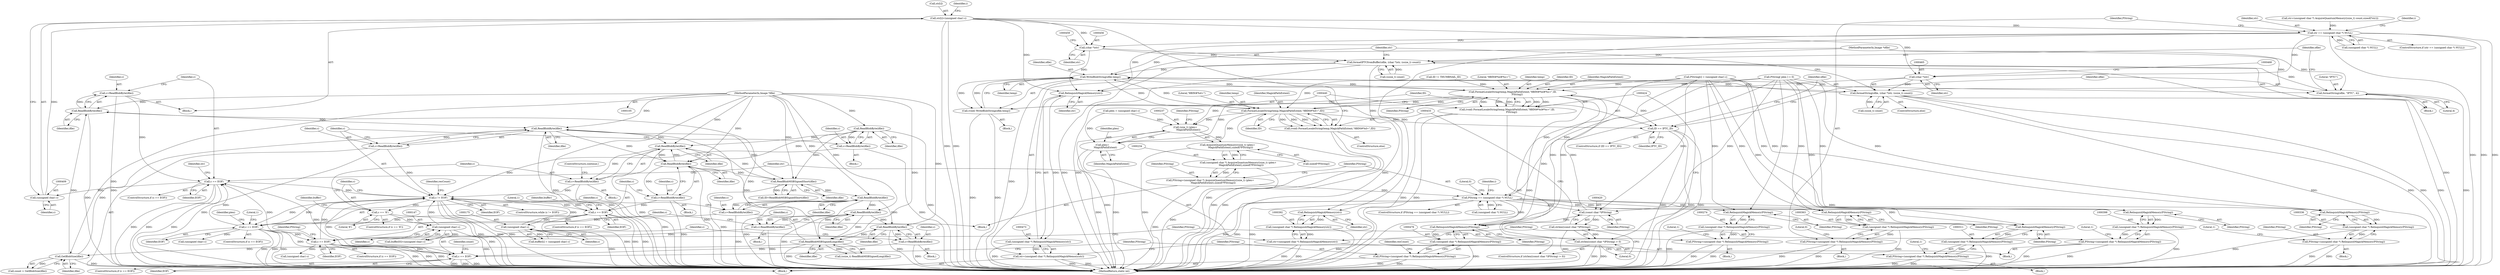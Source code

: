digraph "0_ImageMagick_cb1214c124e1bd61f7dd551b94a794864861592e@array" {
"1000404" [label="(Call,str[i]=(unsigned char) c)"];
"1000408" [label="(Call,(unsigned char) c)"];
"1000385" [label="(Call,c == EOF)"];
"1000380" [label="(Call,c=ReadBlobByte(ifile))"];
"1000382" [label="(Call,ReadBlobByte(ifile))"];
"1000330" [label="(Call,GetBlobSize(ifile))"];
"1000321" [label="(Call,ReadBlobMSBSignedLong(ifile))"];
"1000264" [label="(Call,ReadBlobByte(ifile))"];
"1000217" [label="(Call,ReadBlobByte(ifile))"];
"1000204" [label="(Call,ReadBlobMSBSignedShort(ifile))"];
"1000129" [label="(Call,ReadBlobByte(ifile))"];
"1000106" [label="(MethodParameterIn,Image *ifile)"];
"1000199" [label="(Call,ReadBlobByte(ifile))"];
"1000161" [label="(Call,ReadBlobByte(ifile))"];
"1000486" [label="(Call,ReadBlobByte(ifile))"];
"1000301" [label="(Call,ReadBlobByte(ifile))"];
"1000267" [label="(Call,c == EOF)"];
"1000262" [label="(Call,c=ReadBlobByte(ifile))"];
"1000220" [label="(Call,c == EOF)"];
"1000215" [label="(Call,c=ReadBlobByte(ifile))"];
"1000164" [label="(Call,c == EOF)"];
"1000159" [label="(Call,c=ReadBlobByte(ifile))"];
"1000132" [label="(Call,c != EOF)"];
"1000127" [label="(Call,c=ReadBlobByte(ifile))"];
"1000484" [label="(Call,c=ReadBlobByte(ifile))"];
"1000197" [label="(Call,c=ReadBlobByte(ifile))"];
"1000146" [label="(Call,(unsigned char) c)"];
"1000137" [label="(Call,c == '8')"];
"1000174" [label="(Call,(unsigned char) c)"];
"1000304" [label="(Call,c == EOF)"];
"1000299" [label="(Call,c=ReadBlobByte(ifile))"];
"1000354" [label="(Call,str == (unsigned char *) NULL)"];
"1000393" [label="(Call,RelinquishMagickMemory(str))"];
"1000391" [label="(Call,(unsigned char *) RelinquishMagickMemory(str))"];
"1000389" [label="(Call,str=(unsigned char *) RelinquishMagickMemory(str))"];
"1000455" [label="(Call,(char *)str)"];
"1000453" [label="(Call,formatIPTCfromBuffer(ofile, (char *)str, (ssize_t) count))"];
"1000441" [label="(Call,WriteBlobString(ofile,temp))"];
"1000425" [label="(Call,FormatLocaleString(temp,MagickPathExtent,\"8BIM#%d#%s=\",ID,\n            PString))"];
"1000236" [label="(Call,(size_t) (plen+\n        MagickPathExtent))"];
"1000235" [label="(Call,AcquireQuantumMemory((size_t) (plen+\n        MagickPathExtent),sizeof(*PString)))"];
"1000233" [label="(Call,(unsigned char *) AcquireQuantumMemory((size_t) (plen+\n        MagickPathExtent),sizeof(*PString)))"];
"1000231" [label="(Call,PString=(unsigned char *) AcquireQuantumMemory((size_t) (plen+\n        MagickPathExtent),sizeof(*PString)))"];
"1000245" [label="(Call,PString == (unsigned char *) NULL)"];
"1000275" [label="(Call,RelinquishMagickMemory(PString))"];
"1000273" [label="(Call,(unsigned char *) RelinquishMagickMemory(PString))"];
"1000271" [label="(Call,PString=(unsigned char *) RelinquishMagickMemory(PString))"];
"1000312" [label="(Call,RelinquishMagickMemory(PString))"];
"1000310" [label="(Call,(unsigned char *) RelinquishMagickMemory(PString))"];
"1000308" [label="(Call,PString=(unsigned char *) RelinquishMagickMemory(PString))"];
"1000337" [label="(Call,RelinquishMagickMemory(PString))"];
"1000335" [label="(Call,(unsigned char *) RelinquishMagickMemory(PString))"];
"1000333" [label="(Call,PString=(unsigned char *) RelinquishMagickMemory(PString))"];
"1000364" [label="(Call,RelinquishMagickMemory(PString))"];
"1000362" [label="(Call,(unsigned char *) RelinquishMagickMemory(PString))"];
"1000360" [label="(Call,PString=(unsigned char *) RelinquishMagickMemory(PString))"];
"1000399" [label="(Call,RelinquishMagickMemory(PString))"];
"1000397" [label="(Call,(unsigned char *) RelinquishMagickMemory(PString))"];
"1000395" [label="(Call,PString=(unsigned char *) RelinquishMagickMemory(PString))"];
"1000419" [label="(Call,(const char *)PString)"];
"1000418" [label="(Call,strlen((const char *)PString))"];
"1000417" [label="(Call,strlen((const char *)PString) > 0)"];
"1000480" [label="(Call,RelinquishMagickMemory(PString))"];
"1000478" [label="(Call,(unsigned char *) RelinquishMagickMemory(PString))"];
"1000476" [label="(Call,PString=(unsigned char *) RelinquishMagickMemory(PString))"];
"1000238" [label="(Call,plen+\n        MagickPathExtent)"];
"1000423" [label="(Call,(void) FormatLocaleString(temp,MagickPathExtent,\"8BIM#%d#%s=\",ID,\n            PString))"];
"1000434" [label="(Call,FormatLocaleString(temp,MagickPathExtent,\"8BIM#%d=\",ID))"];
"1000432" [label="(Call,(void) FormatLocaleString(temp,MagickPathExtent,\"8BIM#%d=\",ID))"];
"1000445" [label="(Call,ID == IPTC_ID)"];
"1000439" [label="(Call,(void) WriteBlobString(ofile,temp))"];
"1000449" [label="(Call,formatString(ofile, \"IPTC\", 4))"];
"1000462" [label="(Call,formatString(ofile, (char *)str, (ssize_t) count))"];
"1000474" [label="(Call,RelinquishMagickMemory(str))"];
"1000472" [label="(Call,(unsigned char *) RelinquishMagickMemory(str))"];
"1000470" [label="(Call,str=(unsigned char *) RelinquishMagickMemory(str))"];
"1000464" [label="(Call,(char *)str)"];
"1000227" [label="(Identifier,plen)"];
"1000204" [label="(Call,ReadBlobMSBSignedShort(ifile))"];
"1000133" [label="(Identifier,c)"];
"1000400" [label="(Identifier,PString)"];
"1000241" [label="(Call,sizeof(*PString))"];
"1000438" [label="(Identifier,ID)"];
"1000385" [label="(Call,c == EOF)"];
"1000388" [label="(Block,)"];
"1000226" [label="(Call,plen = (unsigned char) c)"];
"1000275" [label="(Call,RelinquishMagickMemory(PString))"];
"1000359" [label="(Block,)"];
"1000137" [label="(Call,c == '8')"];
"1000443" [label="(Identifier,temp)"];
"1000279" [label="(Literal,1)"];
"1000134" [label="(Identifier,EOF)"];
"1000463" [label="(Identifier,ofile)"];
"1000367" [label="(Literal,0)"];
"1000416" [label="(ControlStructure,if (strlen((const char *)PString) > 0))"];
"1000406" [label="(Identifier,str)"];
"1000264" [label="(Call,ReadBlobByte(ifile))"];
"1000458" [label="(Call,(ssize_t) count)"];
"1000166" [label="(Identifier,EOF)"];
"1000399" [label="(Call,RelinquishMagickMemory(PString))"];
"1000386" [label="(Identifier,c)"];
"1000484" [label="(Call,c=ReadBlobByte(ifile))"];
"1000335" [label="(Call,(unsigned char *) RelinquishMagickMemory(PString))"];
"1000417" [label="(Call,strlen((const char *)PString) > 0)"];
"1000129" [label="(Call,ReadBlobByte(ifile))"];
"1000272" [label="(Identifier,PString)"];
"1000442" [label="(Identifier,ofile)"];
"1000127" [label="(Call,c=ReadBlobByte(ifile))"];
"1000364" [label="(Call,RelinquishMagickMemory(PString))"];
"1000472" [label="(Call,(unsigned char *) RelinquishMagickMemory(str))"];
"1000201" [label="(ControlStructure,continue;)"];
"1000302" [label="(Identifier,ifile)"];
"1000428" [label="(Literal,\"8BIM#%d#%s=\")"];
"1000213" [label="(Block,)"];
"1000233" [label="(Call,(unsigned char *) AcquireQuantumMemory((size_t) (plen+\n        MagickPathExtent),sizeof(*PString)))"];
"1000301" [label="(Call,ReadBlobByte(ifile))"];
"1000405" [label="(Call,str[i])"];
"1000135" [label="(Block,)"];
"1000432" [label="(Call,(void) FormatLocaleString(temp,MagickPathExtent,\"8BIM#%d=\",ID))"];
"1000332" [label="(Block,)"];
"1000139" [label="(Literal,'8')"];
"1000298" [label="(Block,)"];
"1000362" [label="(Call,(unsigned char *) RelinquishMagickMemory(PString))"];
"1000312" [label="(Call,RelinquishMagickMemory(PString))"];
"1000450" [label="(Identifier,ofile)"];
"1000132" [label="(Call,c != EOF)"];
"1000268" [label="(Identifier,c)"];
"1000434" [label="(Call,FormatLocaleString(temp,MagickPathExtent,\"8BIM#%d=\",ID))"];
"1000225" [label="(Literal,1)"];
"1000308" [label="(Call,PString=(unsigned char *) RelinquishMagickMemory(PString))"];
"1000355" [label="(Identifier,str)"];
"1000172" [label="(Identifier,buffer)"];
"1000426" [label="(Identifier,temp)"];
"1000246" [label="(Identifier,PString)"];
"1000404" [label="(Call,str[i]=(unsigned char) c)"];
"1000486" [label="(Call,ReadBlobByte(ifile))"];
"1000322" [label="(Identifier,ifile)"];
"1000222" [label="(Identifier,EOF)"];
"1000131" [label="(ControlStructure,while (c != EOF))"];
"1000270" [label="(Block,)"];
"1000316" [label="(Literal,1)"];
"1000199" [label="(Call,ReadBlobByte(ifile))"];
"1000423" [label="(Call,(void) FormatLocaleString(temp,MagickPathExtent,\"8BIM#%d#%s=\",ID,\n            PString))"];
"1000165" [label="(Identifier,c)"];
"1000361" [label="(Identifier,PString)"];
"1000330" [label="(Call,GetBlobSize(ifile))"];
"1000299" [label="(Call,c=ReadBlobByte(ifile))"];
"1000265" [label="(Identifier,ifile)"];
"1000480" [label="(Call,RelinquishMagickMemory(PString))"];
"1000470" [label="(Call,str=(unsigned char *) RelinquishMagickMemory(str))"];
"1000381" [label="(Identifier,c)"];
"1000333" [label="(Call,PString=(unsigned char *) RelinquishMagickMemory(PString))"];
"1000429" [label="(Identifier,ID)"];
"1000159" [label="(Call,c=ReadBlobByte(ifile))"];
"1000198" [label="(Identifier,c)"];
"1000261" [label="(Block,)"];
"1000439" [label="(Call,(void) WriteBlobString(ofile,temp))"];
"1000162" [label="(Identifier,ifile)"];
"1000217" [label="(Call,ReadBlobByte(ifile))"];
"1000485" [label="(Identifier,c)"];
"1000138" [label="(Identifier,c)"];
"1000418" [label="(Call,strlen((const char *)PString))"];
"1000419" [label="(Call,(const char *)PString)"];
"1000341" [label="(Literal,1)"];
"1000410" [label="(Identifier,c)"];
"1000144" [label="(Identifier,buffer)"];
"1000415" [label="(Block,)"];
"1000107" [label="(MethodParameterIn,Image *ofile)"];
"1000382" [label="(Call,ReadBlobByte(ifile))"];
"1000384" [label="(ControlStructure,if (c == EOF))"];
"1000387" [label="(Identifier,EOF)"];
"1000235" [label="(Call,AcquireQuantumMemory((size_t) (plen+\n        MagickPathExtent),sizeof(*PString)))"];
"1000306" [label="(Identifier,EOF)"];
"1000284" [label="(Call,(unsigned char) c)"];
"1000245" [label="(Call,PString == (unsigned char *) NULL)"];
"1000446" [label="(Identifier,ID)"];
"1000282" [label="(Identifier,PString)"];
"1000437" [label="(Literal,\"8BIM#%d=\")"];
"1000148" [label="(Identifier,c)"];
"1000228" [label="(Call,(unsigned char) c)"];
"1000300" [label="(Identifier,c)"];
"1000303" [label="(ControlStructure,if (c == EOF))"];
"1000287" [label="(Call,PString[ plen ] = 0)"];
"1000412" [label="(Call,ID != THUMBNAIL_ID)"];
"1000232" [label="(Identifier,PString)"];
"1000396" [label="(Identifier,PString)"];
"1000448" [label="(Block,)"];
"1000305" [label="(Identifier,c)"];
"1000216" [label="(Identifier,c)"];
"1000427" [label="(Identifier,MagickPathExtent)"];
"1000393" [label="(Call,RelinquishMagickMemory(str))"];
"1000474" [label="(Call,RelinquishMagickMemory(str))"];
"1000334" [label="(Identifier,PString)"];
"1000444" [label="(ControlStructure,if (ID == IPTC_ID))"];
"1000451" [label="(Literal,\"IPTC\")"];
"1000169" [label="(Literal,1)"];
"1000379" [label="(Block,)"];
"1000263" [label="(Identifier,c)"];
"1000161" [label="(Call,ReadBlobByte(ifile))"];
"1000267" [label="(Call,c == EOF)"];
"1000452" [label="(Literal,4)"];
"1000455" [label="(Call,(char *)str)"];
"1000254" [label="(Identifier,i)"];
"1000461" [label="(ControlStructure,else)"];
"1000476" [label="(Call,PString=(unsigned char *) RelinquishMagickMemory(PString))"];
"1000200" [label="(Identifier,ifile)"];
"1000309" [label="(Identifier,PString)"];
"1000435" [label="(Identifier,temp)"];
"1000383" [label="(Identifier,ifile)"];
"1000342" [label="(Call,str=(unsigned char *) AcquireQuantumMemory((size_t) count,sizeof(*str)))"];
"1000380" [label="(Call,c=ReadBlobByte(ifile))"];
"1000337" [label="(Call,RelinquishMagickMemory(PString))"];
"1000447" [label="(Identifier,IPTC_ID)"];
"1000142" [label="(Call,buffer[0]=(unsigned char) c)"];
"1000269" [label="(Identifier,EOF)"];
"1000266" [label="(ControlStructure,if (c == EOF))"];
"1000489" [label="(Identifier,resCount)"];
"1000441" [label="(Call,WriteBlobString(ofile,temp))"];
"1000240" [label="(Identifier,MagickPathExtent)"];
"1000108" [label="(Block,)"];
"1000197" [label="(Call,c=ReadBlobByte(ifile))"];
"1000475" [label="(Identifier,str)"];
"1000318" [label="(Identifier,count)"];
"1000244" [label="(ControlStructure,if (PString == (unsigned char *) NULL))"];
"1000176" [label="(Identifier,c)"];
"1000478" [label="(Call,(unsigned char *) RelinquishMagickMemory(PString))"];
"1000431" [label="(ControlStructure,else)"];
"1000170" [label="(Call,buffer[i] = (unsigned char) c)"];
"1000146" [label="(Call,(unsigned char) c)"];
"1000490" [label="(MethodReturn,static int)"];
"1000483" [label="(Identifier,resCount)"];
"1000158" [label="(Block,)"];
"1000196" [label="(Block,)"];
"1000271" [label="(Call,PString=(unsigned char *) RelinquishMagickMemory(PString))"];
"1000163" [label="(ControlStructure,if (c == EOF))"];
"1000238" [label="(Call,plen+\n        MagickPathExtent)"];
"1000445" [label="(Call,ID == IPTC_ID)"];
"1000304" [label="(Call,c == EOF)"];
"1000365" [label="(Identifier,PString)"];
"1000467" [label="(Call,(ssize_t) count)"];
"1000394" [label="(Identifier,str)"];
"1000471" [label="(Identifier,str)"];
"1000449" [label="(Call,formatString(ofile, \"IPTC\", 4))"];
"1000276" [label="(Identifier,PString)"];
"1000391" [label="(Call,(unsigned char *) RelinquishMagickMemory(str))"];
"1000262" [label="(Call,c=ReadBlobByte(ifile))"];
"1000338" [label="(Identifier,PString)"];
"1000464" [label="(Call,(char *)str)"];
"1000378" [label="(Identifier,i)"];
"1000239" [label="(Identifier,plen)"];
"1000477" [label="(Identifier,PString)"];
"1000280" [label="(Call,PString[i] = (unsigned char) c)"];
"1000128" [label="(Identifier,c)"];
"1000321" [label="(Call,ReadBlobMSBSignedLong(ifile))"];
"1000220" [label="(Call,c == EOF)"];
"1000454" [label="(Identifier,ofile)"];
"1000218" [label="(Identifier,ifile)"];
"1000313" [label="(Identifier,PString)"];
"1000389" [label="(Call,str=(unsigned char *) RelinquishMagickMemory(str))"];
"1000436" [label="(Identifier,MagickPathExtent)"];
"1000390" [label="(Identifier,str)"];
"1000247" [label="(Call,(unsigned char *) NULL)"];
"1000354" [label="(Call,str == (unsigned char *) NULL)"];
"1000164" [label="(Call,c == EOF)"];
"1000174" [label="(Call,(unsigned char) c)"];
"1000251" [label="(Literal,0)"];
"1000453" [label="(Call,formatIPTCfromBuffer(ofile, (char *)str, (ssize_t) count))"];
"1000219" [label="(ControlStructure,if (c == EOF))"];
"1000408" [label="(Call,(unsigned char) c)"];
"1000395" [label="(Call,PString=(unsigned char *) RelinquishMagickMemory(PString))"];
"1000457" [label="(Identifier,str)"];
"1000130" [label="(Identifier,ifile)"];
"1000397" [label="(Call,(unsigned char *) RelinquishMagickMemory(PString))"];
"1000205" [label="(Identifier,ifile)"];
"1000236" [label="(Call,(size_t) (plen+\n        MagickPathExtent))"];
"1000328" [label="(Call,count > GetBlobSize(ifile))"];
"1000487" [label="(Identifier,ifile)"];
"1000466" [label="(Identifier,str)"];
"1000370" [label="(Identifier,i)"];
"1000106" [label="(MethodParameterIn,Image *ifile)"];
"1000356" [label="(Call,(unsigned char *) NULL)"];
"1000273" [label="(Call,(unsigned char *) RelinquishMagickMemory(PString))"];
"1000221" [label="(Identifier,c)"];
"1000425" [label="(Call,FormatLocaleString(temp,MagickPathExtent,\"8BIM#%d#%s=\",ID,\n            PString))"];
"1000231" [label="(Call,PString=(unsigned char *) AcquireQuantumMemory((size_t) (plen+\n        MagickPathExtent),sizeof(*PString)))"];
"1000215" [label="(Call,c=ReadBlobByte(ifile))"];
"1000331" [label="(Identifier,ifile)"];
"1000319" [label="(Call,(ssize_t) ReadBlobMSBSignedLong(ifile))"];
"1000243" [label="(Identifier,PString)"];
"1000430" [label="(Identifier,PString)"];
"1000421" [label="(Identifier,PString)"];
"1000360" [label="(Call,PString=(unsigned char *) RelinquishMagickMemory(PString))"];
"1000422" [label="(Literal,0)"];
"1000160" [label="(Identifier,c)"];
"1000353" [label="(ControlStructure,if (str == (unsigned char *) NULL))"];
"1000462" [label="(Call,formatString(ofile, (char *)str, (ssize_t) count))"];
"1000202" [label="(Call,ID=ReadBlobMSBSignedShort(ifile))"];
"1000307" [label="(Block,)"];
"1000481" [label="(Identifier,PString)"];
"1000403" [label="(Literal,1)"];
"1000310" [label="(Call,(unsigned char *) RelinquishMagickMemory(PString))"];
"1000136" [label="(ControlStructure,if (c == '8'))"];
"1000404" -> "1000379"  [label="AST: "];
"1000404" -> "1000408"  [label="CFG: "];
"1000405" -> "1000404"  [label="AST: "];
"1000408" -> "1000404"  [label="AST: "];
"1000378" -> "1000404"  [label="CFG: "];
"1000404" -> "1000490"  [label="DDG: "];
"1000404" -> "1000490"  [label="DDG: "];
"1000404" -> "1000354"  [label="DDG: "];
"1000404" -> "1000393"  [label="DDG: "];
"1000408" -> "1000404"  [label="DDG: "];
"1000404" -> "1000455"  [label="DDG: "];
"1000404" -> "1000464"  [label="DDG: "];
"1000404" -> "1000474"  [label="DDG: "];
"1000408" -> "1000410"  [label="CFG: "];
"1000409" -> "1000408"  [label="AST: "];
"1000410" -> "1000408"  [label="AST: "];
"1000385" -> "1000408"  [label="DDG: "];
"1000385" -> "1000384"  [label="AST: "];
"1000385" -> "1000387"  [label="CFG: "];
"1000386" -> "1000385"  [label="AST: "];
"1000387" -> "1000385"  [label="AST: "];
"1000390" -> "1000385"  [label="CFG: "];
"1000406" -> "1000385"  [label="CFG: "];
"1000385" -> "1000490"  [label="DDG: "];
"1000385" -> "1000490"  [label="DDG: "];
"1000385" -> "1000490"  [label="DDG: "];
"1000385" -> "1000132"  [label="DDG: "];
"1000380" -> "1000385"  [label="DDG: "];
"1000267" -> "1000385"  [label="DDG: "];
"1000220" -> "1000385"  [label="DDG: "];
"1000304" -> "1000385"  [label="DDG: "];
"1000380" -> "1000379"  [label="AST: "];
"1000380" -> "1000382"  [label="CFG: "];
"1000381" -> "1000380"  [label="AST: "];
"1000382" -> "1000380"  [label="AST: "];
"1000386" -> "1000380"  [label="CFG: "];
"1000380" -> "1000490"  [label="DDG: "];
"1000382" -> "1000380"  [label="DDG: "];
"1000382" -> "1000383"  [label="CFG: "];
"1000383" -> "1000382"  [label="AST: "];
"1000382" -> "1000490"  [label="DDG: "];
"1000330" -> "1000382"  [label="DDG: "];
"1000321" -> "1000382"  [label="DDG: "];
"1000106" -> "1000382"  [label="DDG: "];
"1000382" -> "1000486"  [label="DDG: "];
"1000330" -> "1000328"  [label="AST: "];
"1000330" -> "1000331"  [label="CFG: "];
"1000331" -> "1000330"  [label="AST: "];
"1000328" -> "1000330"  [label="CFG: "];
"1000330" -> "1000490"  [label="DDG: "];
"1000330" -> "1000328"  [label="DDG: "];
"1000321" -> "1000330"  [label="DDG: "];
"1000106" -> "1000330"  [label="DDG: "];
"1000330" -> "1000486"  [label="DDG: "];
"1000321" -> "1000319"  [label="AST: "];
"1000321" -> "1000322"  [label="CFG: "];
"1000322" -> "1000321"  [label="AST: "];
"1000319" -> "1000321"  [label="CFG: "];
"1000321" -> "1000490"  [label="DDG: "];
"1000321" -> "1000319"  [label="DDG: "];
"1000264" -> "1000321"  [label="DDG: "];
"1000217" -> "1000321"  [label="DDG: "];
"1000301" -> "1000321"  [label="DDG: "];
"1000106" -> "1000321"  [label="DDG: "];
"1000321" -> "1000486"  [label="DDG: "];
"1000264" -> "1000262"  [label="AST: "];
"1000264" -> "1000265"  [label="CFG: "];
"1000265" -> "1000264"  [label="AST: "];
"1000262" -> "1000264"  [label="CFG: "];
"1000264" -> "1000490"  [label="DDG: "];
"1000264" -> "1000262"  [label="DDG: "];
"1000217" -> "1000264"  [label="DDG: "];
"1000106" -> "1000264"  [label="DDG: "];
"1000264" -> "1000301"  [label="DDG: "];
"1000217" -> "1000215"  [label="AST: "];
"1000217" -> "1000218"  [label="CFG: "];
"1000218" -> "1000217"  [label="AST: "];
"1000215" -> "1000217"  [label="CFG: "];
"1000217" -> "1000490"  [label="DDG: "];
"1000217" -> "1000215"  [label="DDG: "];
"1000204" -> "1000217"  [label="DDG: "];
"1000106" -> "1000217"  [label="DDG: "];
"1000217" -> "1000301"  [label="DDG: "];
"1000204" -> "1000202"  [label="AST: "];
"1000204" -> "1000205"  [label="CFG: "];
"1000205" -> "1000204"  [label="AST: "];
"1000202" -> "1000204"  [label="CFG: "];
"1000204" -> "1000490"  [label="DDG: "];
"1000204" -> "1000202"  [label="DDG: "];
"1000129" -> "1000204"  [label="DDG: "];
"1000199" -> "1000204"  [label="DDG: "];
"1000161" -> "1000204"  [label="DDG: "];
"1000486" -> "1000204"  [label="DDG: "];
"1000106" -> "1000204"  [label="DDG: "];
"1000129" -> "1000127"  [label="AST: "];
"1000129" -> "1000130"  [label="CFG: "];
"1000130" -> "1000129"  [label="AST: "];
"1000127" -> "1000129"  [label="CFG: "];
"1000129" -> "1000490"  [label="DDG: "];
"1000129" -> "1000127"  [label="DDG: "];
"1000106" -> "1000129"  [label="DDG: "];
"1000129" -> "1000161"  [label="DDG: "];
"1000129" -> "1000199"  [label="DDG: "];
"1000106" -> "1000105"  [label="AST: "];
"1000106" -> "1000490"  [label="DDG: "];
"1000106" -> "1000161"  [label="DDG: "];
"1000106" -> "1000199"  [label="DDG: "];
"1000106" -> "1000301"  [label="DDG: "];
"1000106" -> "1000486"  [label="DDG: "];
"1000199" -> "1000197"  [label="AST: "];
"1000199" -> "1000200"  [label="CFG: "];
"1000200" -> "1000199"  [label="AST: "];
"1000197" -> "1000199"  [label="CFG: "];
"1000199" -> "1000490"  [label="DDG: "];
"1000199" -> "1000161"  [label="DDG: "];
"1000199" -> "1000197"  [label="DDG: "];
"1000161" -> "1000199"  [label="DDG: "];
"1000486" -> "1000199"  [label="DDG: "];
"1000161" -> "1000159"  [label="AST: "];
"1000161" -> "1000162"  [label="CFG: "];
"1000162" -> "1000161"  [label="AST: "];
"1000159" -> "1000161"  [label="CFG: "];
"1000161" -> "1000490"  [label="DDG: "];
"1000161" -> "1000159"  [label="DDG: "];
"1000486" -> "1000161"  [label="DDG: "];
"1000486" -> "1000484"  [label="AST: "];
"1000486" -> "1000487"  [label="CFG: "];
"1000487" -> "1000486"  [label="AST: "];
"1000484" -> "1000486"  [label="CFG: "];
"1000486" -> "1000490"  [label="DDG: "];
"1000486" -> "1000484"  [label="DDG: "];
"1000301" -> "1000299"  [label="AST: "];
"1000301" -> "1000302"  [label="CFG: "];
"1000302" -> "1000301"  [label="AST: "];
"1000299" -> "1000301"  [label="CFG: "];
"1000301" -> "1000490"  [label="DDG: "];
"1000301" -> "1000299"  [label="DDG: "];
"1000267" -> "1000266"  [label="AST: "];
"1000267" -> "1000269"  [label="CFG: "];
"1000268" -> "1000267"  [label="AST: "];
"1000269" -> "1000267"  [label="AST: "];
"1000272" -> "1000267"  [label="CFG: "];
"1000282" -> "1000267"  [label="CFG: "];
"1000267" -> "1000490"  [label="DDG: "];
"1000267" -> "1000490"  [label="DDG: "];
"1000267" -> "1000490"  [label="DDG: "];
"1000267" -> "1000132"  [label="DDG: "];
"1000262" -> "1000267"  [label="DDG: "];
"1000220" -> "1000267"  [label="DDG: "];
"1000267" -> "1000284"  [label="DDG: "];
"1000267" -> "1000304"  [label="DDG: "];
"1000262" -> "1000261"  [label="AST: "];
"1000263" -> "1000262"  [label="AST: "];
"1000268" -> "1000262"  [label="CFG: "];
"1000262" -> "1000490"  [label="DDG: "];
"1000220" -> "1000219"  [label="AST: "];
"1000220" -> "1000222"  [label="CFG: "];
"1000221" -> "1000220"  [label="AST: "];
"1000222" -> "1000220"  [label="AST: "];
"1000225" -> "1000220"  [label="CFG: "];
"1000227" -> "1000220"  [label="CFG: "];
"1000220" -> "1000490"  [label="DDG: "];
"1000220" -> "1000490"  [label="DDG: "];
"1000220" -> "1000490"  [label="DDG: "];
"1000220" -> "1000132"  [label="DDG: "];
"1000215" -> "1000220"  [label="DDG: "];
"1000164" -> "1000220"  [label="DDG: "];
"1000132" -> "1000220"  [label="DDG: "];
"1000220" -> "1000228"  [label="DDG: "];
"1000220" -> "1000304"  [label="DDG: "];
"1000215" -> "1000213"  [label="AST: "];
"1000216" -> "1000215"  [label="AST: "];
"1000221" -> "1000215"  [label="CFG: "];
"1000215" -> "1000490"  [label="DDG: "];
"1000164" -> "1000163"  [label="AST: "];
"1000164" -> "1000166"  [label="CFG: "];
"1000165" -> "1000164"  [label="AST: "];
"1000166" -> "1000164"  [label="AST: "];
"1000169" -> "1000164"  [label="CFG: "];
"1000172" -> "1000164"  [label="CFG: "];
"1000164" -> "1000490"  [label="DDG: "];
"1000164" -> "1000490"  [label="DDG: "];
"1000164" -> "1000490"  [label="DDG: "];
"1000164" -> "1000132"  [label="DDG: "];
"1000159" -> "1000164"  [label="DDG: "];
"1000132" -> "1000164"  [label="DDG: "];
"1000164" -> "1000174"  [label="DDG: "];
"1000159" -> "1000158"  [label="AST: "];
"1000160" -> "1000159"  [label="AST: "];
"1000165" -> "1000159"  [label="CFG: "];
"1000159" -> "1000490"  [label="DDG: "];
"1000132" -> "1000131"  [label="AST: "];
"1000132" -> "1000134"  [label="CFG: "];
"1000133" -> "1000132"  [label="AST: "];
"1000134" -> "1000132"  [label="AST: "];
"1000138" -> "1000132"  [label="CFG: "];
"1000489" -> "1000132"  [label="CFG: "];
"1000132" -> "1000490"  [label="DDG: "];
"1000132" -> "1000490"  [label="DDG: "];
"1000132" -> "1000490"  [label="DDG: "];
"1000127" -> "1000132"  [label="DDG: "];
"1000484" -> "1000132"  [label="DDG: "];
"1000197" -> "1000132"  [label="DDG: "];
"1000146" -> "1000132"  [label="DDG: "];
"1000174" -> "1000132"  [label="DDG: "];
"1000304" -> "1000132"  [label="DDG: "];
"1000132" -> "1000137"  [label="DDG: "];
"1000127" -> "1000108"  [label="AST: "];
"1000128" -> "1000127"  [label="AST: "];
"1000133" -> "1000127"  [label="CFG: "];
"1000127" -> "1000490"  [label="DDG: "];
"1000484" -> "1000135"  [label="AST: "];
"1000485" -> "1000484"  [label="AST: "];
"1000133" -> "1000484"  [label="CFG: "];
"1000484" -> "1000490"  [label="DDG: "];
"1000197" -> "1000196"  [label="AST: "];
"1000198" -> "1000197"  [label="AST: "];
"1000201" -> "1000197"  [label="CFG: "];
"1000197" -> "1000490"  [label="DDG: "];
"1000146" -> "1000142"  [label="AST: "];
"1000146" -> "1000148"  [label="CFG: "];
"1000147" -> "1000146"  [label="AST: "];
"1000148" -> "1000146"  [label="AST: "];
"1000142" -> "1000146"  [label="CFG: "];
"1000146" -> "1000490"  [label="DDG: "];
"1000146" -> "1000142"  [label="DDG: "];
"1000137" -> "1000146"  [label="DDG: "];
"1000137" -> "1000136"  [label="AST: "];
"1000137" -> "1000139"  [label="CFG: "];
"1000138" -> "1000137"  [label="AST: "];
"1000139" -> "1000137"  [label="AST: "];
"1000144" -> "1000137"  [label="CFG: "];
"1000198" -> "1000137"  [label="CFG: "];
"1000137" -> "1000490"  [label="DDG: "];
"1000174" -> "1000170"  [label="AST: "];
"1000174" -> "1000176"  [label="CFG: "];
"1000175" -> "1000174"  [label="AST: "];
"1000176" -> "1000174"  [label="AST: "];
"1000170" -> "1000174"  [label="CFG: "];
"1000174" -> "1000490"  [label="DDG: "];
"1000174" -> "1000170"  [label="DDG: "];
"1000304" -> "1000303"  [label="AST: "];
"1000304" -> "1000306"  [label="CFG: "];
"1000305" -> "1000304"  [label="AST: "];
"1000306" -> "1000304"  [label="AST: "];
"1000309" -> "1000304"  [label="CFG: "];
"1000318" -> "1000304"  [label="CFG: "];
"1000304" -> "1000490"  [label="DDG: "];
"1000304" -> "1000490"  [label="DDG: "];
"1000304" -> "1000490"  [label="DDG: "];
"1000299" -> "1000304"  [label="DDG: "];
"1000299" -> "1000298"  [label="AST: "];
"1000300" -> "1000299"  [label="AST: "];
"1000305" -> "1000299"  [label="CFG: "];
"1000299" -> "1000490"  [label="DDG: "];
"1000354" -> "1000353"  [label="AST: "];
"1000354" -> "1000356"  [label="CFG: "];
"1000355" -> "1000354"  [label="AST: "];
"1000356" -> "1000354"  [label="AST: "];
"1000361" -> "1000354"  [label="CFG: "];
"1000370" -> "1000354"  [label="CFG: "];
"1000354" -> "1000490"  [label="DDG: "];
"1000354" -> "1000490"  [label="DDG: "];
"1000354" -> "1000490"  [label="DDG: "];
"1000342" -> "1000354"  [label="DDG: "];
"1000356" -> "1000354"  [label="DDG: "];
"1000354" -> "1000393"  [label="DDG: "];
"1000354" -> "1000455"  [label="DDG: "];
"1000354" -> "1000464"  [label="DDG: "];
"1000354" -> "1000474"  [label="DDG: "];
"1000393" -> "1000391"  [label="AST: "];
"1000393" -> "1000394"  [label="CFG: "];
"1000394" -> "1000393"  [label="AST: "];
"1000391" -> "1000393"  [label="CFG: "];
"1000393" -> "1000391"  [label="DDG: "];
"1000391" -> "1000389"  [label="AST: "];
"1000392" -> "1000391"  [label="AST: "];
"1000389" -> "1000391"  [label="CFG: "];
"1000391" -> "1000490"  [label="DDG: "];
"1000391" -> "1000389"  [label="DDG: "];
"1000389" -> "1000388"  [label="AST: "];
"1000390" -> "1000389"  [label="AST: "];
"1000396" -> "1000389"  [label="CFG: "];
"1000389" -> "1000490"  [label="DDG: "];
"1000389" -> "1000490"  [label="DDG: "];
"1000455" -> "1000453"  [label="AST: "];
"1000455" -> "1000457"  [label="CFG: "];
"1000456" -> "1000455"  [label="AST: "];
"1000457" -> "1000455"  [label="AST: "];
"1000459" -> "1000455"  [label="CFG: "];
"1000455" -> "1000453"  [label="DDG: "];
"1000455" -> "1000474"  [label="DDG: "];
"1000453" -> "1000448"  [label="AST: "];
"1000453" -> "1000458"  [label="CFG: "];
"1000454" -> "1000453"  [label="AST: "];
"1000458" -> "1000453"  [label="AST: "];
"1000471" -> "1000453"  [label="CFG: "];
"1000453" -> "1000490"  [label="DDG: "];
"1000453" -> "1000490"  [label="DDG: "];
"1000453" -> "1000490"  [label="DDG: "];
"1000453" -> "1000490"  [label="DDG: "];
"1000453" -> "1000441"  [label="DDG: "];
"1000449" -> "1000453"  [label="DDG: "];
"1000107" -> "1000453"  [label="DDG: "];
"1000458" -> "1000453"  [label="DDG: "];
"1000441" -> "1000439"  [label="AST: "];
"1000441" -> "1000443"  [label="CFG: "];
"1000442" -> "1000441"  [label="AST: "];
"1000443" -> "1000441"  [label="AST: "];
"1000439" -> "1000441"  [label="CFG: "];
"1000441" -> "1000490"  [label="DDG: "];
"1000441" -> "1000425"  [label="DDG: "];
"1000441" -> "1000434"  [label="DDG: "];
"1000441" -> "1000439"  [label="DDG: "];
"1000441" -> "1000439"  [label="DDG: "];
"1000462" -> "1000441"  [label="DDG: "];
"1000107" -> "1000441"  [label="DDG: "];
"1000425" -> "1000441"  [label="DDG: "];
"1000434" -> "1000441"  [label="DDG: "];
"1000441" -> "1000449"  [label="DDG: "];
"1000441" -> "1000462"  [label="DDG: "];
"1000425" -> "1000423"  [label="AST: "];
"1000425" -> "1000430"  [label="CFG: "];
"1000426" -> "1000425"  [label="AST: "];
"1000427" -> "1000425"  [label="AST: "];
"1000428" -> "1000425"  [label="AST: "];
"1000429" -> "1000425"  [label="AST: "];
"1000430" -> "1000425"  [label="AST: "];
"1000423" -> "1000425"  [label="CFG: "];
"1000425" -> "1000490"  [label="DDG: "];
"1000425" -> "1000236"  [label="DDG: "];
"1000425" -> "1000238"  [label="DDG: "];
"1000425" -> "1000423"  [label="DDG: "];
"1000425" -> "1000423"  [label="DDG: "];
"1000425" -> "1000423"  [label="DDG: "];
"1000425" -> "1000423"  [label="DDG: "];
"1000425" -> "1000423"  [label="DDG: "];
"1000434" -> "1000425"  [label="DDG: "];
"1000412" -> "1000425"  [label="DDG: "];
"1000280" -> "1000425"  [label="DDG: "];
"1000419" -> "1000425"  [label="DDG: "];
"1000287" -> "1000425"  [label="DDG: "];
"1000425" -> "1000434"  [label="DDG: "];
"1000425" -> "1000445"  [label="DDG: "];
"1000425" -> "1000480"  [label="DDG: "];
"1000236" -> "1000235"  [label="AST: "];
"1000236" -> "1000238"  [label="CFG: "];
"1000237" -> "1000236"  [label="AST: "];
"1000238" -> "1000236"  [label="AST: "];
"1000243" -> "1000236"  [label="CFG: "];
"1000236" -> "1000490"  [label="DDG: "];
"1000236" -> "1000235"  [label="DDG: "];
"1000226" -> "1000236"  [label="DDG: "];
"1000434" -> "1000236"  [label="DDG: "];
"1000235" -> "1000233"  [label="AST: "];
"1000235" -> "1000241"  [label="CFG: "];
"1000241" -> "1000235"  [label="AST: "];
"1000233" -> "1000235"  [label="CFG: "];
"1000235" -> "1000490"  [label="DDG: "];
"1000235" -> "1000233"  [label="DDG: "];
"1000233" -> "1000231"  [label="AST: "];
"1000234" -> "1000233"  [label="AST: "];
"1000231" -> "1000233"  [label="CFG: "];
"1000233" -> "1000490"  [label="DDG: "];
"1000233" -> "1000231"  [label="DDG: "];
"1000231" -> "1000213"  [label="AST: "];
"1000232" -> "1000231"  [label="AST: "];
"1000246" -> "1000231"  [label="CFG: "];
"1000231" -> "1000490"  [label="DDG: "];
"1000231" -> "1000245"  [label="DDG: "];
"1000245" -> "1000244"  [label="AST: "];
"1000245" -> "1000247"  [label="CFG: "];
"1000246" -> "1000245"  [label="AST: "];
"1000247" -> "1000245"  [label="AST: "];
"1000251" -> "1000245"  [label="CFG: "];
"1000254" -> "1000245"  [label="CFG: "];
"1000245" -> "1000490"  [label="DDG: "];
"1000245" -> "1000490"  [label="DDG: "];
"1000245" -> "1000490"  [label="DDG: "];
"1000280" -> "1000245"  [label="DDG: "];
"1000287" -> "1000245"  [label="DDG: "];
"1000247" -> "1000245"  [label="DDG: "];
"1000245" -> "1000275"  [label="DDG: "];
"1000245" -> "1000312"  [label="DDG: "];
"1000245" -> "1000337"  [label="DDG: "];
"1000245" -> "1000364"  [label="DDG: "];
"1000245" -> "1000399"  [label="DDG: "];
"1000245" -> "1000419"  [label="DDG: "];
"1000245" -> "1000480"  [label="DDG: "];
"1000275" -> "1000273"  [label="AST: "];
"1000275" -> "1000276"  [label="CFG: "];
"1000276" -> "1000275"  [label="AST: "];
"1000273" -> "1000275"  [label="CFG: "];
"1000275" -> "1000273"  [label="DDG: "];
"1000280" -> "1000275"  [label="DDG: "];
"1000287" -> "1000275"  [label="DDG: "];
"1000273" -> "1000271"  [label="AST: "];
"1000274" -> "1000273"  [label="AST: "];
"1000271" -> "1000273"  [label="CFG: "];
"1000273" -> "1000490"  [label="DDG: "];
"1000273" -> "1000271"  [label="DDG: "];
"1000271" -> "1000270"  [label="AST: "];
"1000272" -> "1000271"  [label="AST: "];
"1000279" -> "1000271"  [label="CFG: "];
"1000271" -> "1000490"  [label="DDG: "];
"1000271" -> "1000490"  [label="DDG: "];
"1000312" -> "1000310"  [label="AST: "];
"1000312" -> "1000313"  [label="CFG: "];
"1000313" -> "1000312"  [label="AST: "];
"1000310" -> "1000312"  [label="CFG: "];
"1000312" -> "1000310"  [label="DDG: "];
"1000280" -> "1000312"  [label="DDG: "];
"1000287" -> "1000312"  [label="DDG: "];
"1000310" -> "1000308"  [label="AST: "];
"1000311" -> "1000310"  [label="AST: "];
"1000308" -> "1000310"  [label="CFG: "];
"1000310" -> "1000490"  [label="DDG: "];
"1000310" -> "1000308"  [label="DDG: "];
"1000308" -> "1000307"  [label="AST: "];
"1000309" -> "1000308"  [label="AST: "];
"1000316" -> "1000308"  [label="CFG: "];
"1000308" -> "1000490"  [label="DDG: "];
"1000308" -> "1000490"  [label="DDG: "];
"1000337" -> "1000335"  [label="AST: "];
"1000337" -> "1000338"  [label="CFG: "];
"1000338" -> "1000337"  [label="AST: "];
"1000335" -> "1000337"  [label="CFG: "];
"1000337" -> "1000335"  [label="DDG: "];
"1000280" -> "1000337"  [label="DDG: "];
"1000287" -> "1000337"  [label="DDG: "];
"1000335" -> "1000333"  [label="AST: "];
"1000336" -> "1000335"  [label="AST: "];
"1000333" -> "1000335"  [label="CFG: "];
"1000335" -> "1000490"  [label="DDG: "];
"1000335" -> "1000333"  [label="DDG: "];
"1000333" -> "1000332"  [label="AST: "];
"1000334" -> "1000333"  [label="AST: "];
"1000341" -> "1000333"  [label="CFG: "];
"1000333" -> "1000490"  [label="DDG: "];
"1000333" -> "1000490"  [label="DDG: "];
"1000364" -> "1000362"  [label="AST: "];
"1000364" -> "1000365"  [label="CFG: "];
"1000365" -> "1000364"  [label="AST: "];
"1000362" -> "1000364"  [label="CFG: "];
"1000364" -> "1000362"  [label="DDG: "];
"1000280" -> "1000364"  [label="DDG: "];
"1000287" -> "1000364"  [label="DDG: "];
"1000362" -> "1000360"  [label="AST: "];
"1000363" -> "1000362"  [label="AST: "];
"1000360" -> "1000362"  [label="CFG: "];
"1000362" -> "1000490"  [label="DDG: "];
"1000362" -> "1000360"  [label="DDG: "];
"1000360" -> "1000359"  [label="AST: "];
"1000361" -> "1000360"  [label="AST: "];
"1000367" -> "1000360"  [label="CFG: "];
"1000360" -> "1000490"  [label="DDG: "];
"1000360" -> "1000490"  [label="DDG: "];
"1000399" -> "1000397"  [label="AST: "];
"1000399" -> "1000400"  [label="CFG: "];
"1000400" -> "1000399"  [label="AST: "];
"1000397" -> "1000399"  [label="CFG: "];
"1000399" -> "1000397"  [label="DDG: "];
"1000280" -> "1000399"  [label="DDG: "];
"1000287" -> "1000399"  [label="DDG: "];
"1000397" -> "1000395"  [label="AST: "];
"1000398" -> "1000397"  [label="AST: "];
"1000395" -> "1000397"  [label="CFG: "];
"1000397" -> "1000490"  [label="DDG: "];
"1000397" -> "1000395"  [label="DDG: "];
"1000395" -> "1000388"  [label="AST: "];
"1000396" -> "1000395"  [label="AST: "];
"1000403" -> "1000395"  [label="CFG: "];
"1000395" -> "1000490"  [label="DDG: "];
"1000395" -> "1000490"  [label="DDG: "];
"1000419" -> "1000418"  [label="AST: "];
"1000419" -> "1000421"  [label="CFG: "];
"1000420" -> "1000419"  [label="AST: "];
"1000421" -> "1000419"  [label="AST: "];
"1000418" -> "1000419"  [label="CFG: "];
"1000419" -> "1000418"  [label="DDG: "];
"1000280" -> "1000419"  [label="DDG: "];
"1000287" -> "1000419"  [label="DDG: "];
"1000419" -> "1000480"  [label="DDG: "];
"1000418" -> "1000417"  [label="AST: "];
"1000422" -> "1000418"  [label="CFG: "];
"1000418" -> "1000490"  [label="DDG: "];
"1000418" -> "1000417"  [label="DDG: "];
"1000417" -> "1000416"  [label="AST: "];
"1000417" -> "1000422"  [label="CFG: "];
"1000422" -> "1000417"  [label="AST: "];
"1000424" -> "1000417"  [label="CFG: "];
"1000433" -> "1000417"  [label="CFG: "];
"1000417" -> "1000490"  [label="DDG: "];
"1000417" -> "1000490"  [label="DDG: "];
"1000480" -> "1000478"  [label="AST: "];
"1000480" -> "1000481"  [label="CFG: "];
"1000481" -> "1000480"  [label="AST: "];
"1000478" -> "1000480"  [label="CFG: "];
"1000480" -> "1000478"  [label="DDG: "];
"1000280" -> "1000480"  [label="DDG: "];
"1000287" -> "1000480"  [label="DDG: "];
"1000478" -> "1000476"  [label="AST: "];
"1000479" -> "1000478"  [label="AST: "];
"1000476" -> "1000478"  [label="CFG: "];
"1000478" -> "1000490"  [label="DDG: "];
"1000478" -> "1000476"  [label="DDG: "];
"1000476" -> "1000135"  [label="AST: "];
"1000477" -> "1000476"  [label="AST: "];
"1000483" -> "1000476"  [label="CFG: "];
"1000476" -> "1000490"  [label="DDG: "];
"1000476" -> "1000490"  [label="DDG: "];
"1000238" -> "1000240"  [label="CFG: "];
"1000239" -> "1000238"  [label="AST: "];
"1000240" -> "1000238"  [label="AST: "];
"1000238" -> "1000490"  [label="DDG: "];
"1000238" -> "1000490"  [label="DDG: "];
"1000226" -> "1000238"  [label="DDG: "];
"1000434" -> "1000238"  [label="DDG: "];
"1000423" -> "1000416"  [label="AST: "];
"1000424" -> "1000423"  [label="AST: "];
"1000440" -> "1000423"  [label="CFG: "];
"1000423" -> "1000490"  [label="DDG: "];
"1000423" -> "1000490"  [label="DDG: "];
"1000434" -> "1000432"  [label="AST: "];
"1000434" -> "1000438"  [label="CFG: "];
"1000435" -> "1000434"  [label="AST: "];
"1000436" -> "1000434"  [label="AST: "];
"1000437" -> "1000434"  [label="AST: "];
"1000438" -> "1000434"  [label="AST: "];
"1000432" -> "1000434"  [label="CFG: "];
"1000434" -> "1000490"  [label="DDG: "];
"1000434" -> "1000432"  [label="DDG: "];
"1000434" -> "1000432"  [label="DDG: "];
"1000434" -> "1000432"  [label="DDG: "];
"1000434" -> "1000432"  [label="DDG: "];
"1000412" -> "1000434"  [label="DDG: "];
"1000434" -> "1000445"  [label="DDG: "];
"1000432" -> "1000431"  [label="AST: "];
"1000433" -> "1000432"  [label="AST: "];
"1000440" -> "1000432"  [label="CFG: "];
"1000432" -> "1000490"  [label="DDG: "];
"1000432" -> "1000490"  [label="DDG: "];
"1000445" -> "1000444"  [label="AST: "];
"1000445" -> "1000447"  [label="CFG: "];
"1000446" -> "1000445"  [label="AST: "];
"1000447" -> "1000445"  [label="AST: "];
"1000450" -> "1000445"  [label="CFG: "];
"1000463" -> "1000445"  [label="CFG: "];
"1000445" -> "1000490"  [label="DDG: "];
"1000445" -> "1000490"  [label="DDG: "];
"1000445" -> "1000490"  [label="DDG: "];
"1000439" -> "1000415"  [label="AST: "];
"1000440" -> "1000439"  [label="AST: "];
"1000446" -> "1000439"  [label="CFG: "];
"1000439" -> "1000490"  [label="DDG: "];
"1000439" -> "1000490"  [label="DDG: "];
"1000449" -> "1000448"  [label="AST: "];
"1000449" -> "1000452"  [label="CFG: "];
"1000450" -> "1000449"  [label="AST: "];
"1000451" -> "1000449"  [label="AST: "];
"1000452" -> "1000449"  [label="AST: "];
"1000454" -> "1000449"  [label="CFG: "];
"1000449" -> "1000490"  [label="DDG: "];
"1000107" -> "1000449"  [label="DDG: "];
"1000462" -> "1000461"  [label="AST: "];
"1000462" -> "1000467"  [label="CFG: "];
"1000463" -> "1000462"  [label="AST: "];
"1000464" -> "1000462"  [label="AST: "];
"1000467" -> "1000462"  [label="AST: "];
"1000471" -> "1000462"  [label="CFG: "];
"1000462" -> "1000490"  [label="DDG: "];
"1000462" -> "1000490"  [label="DDG: "];
"1000462" -> "1000490"  [label="DDG: "];
"1000462" -> "1000490"  [label="DDG: "];
"1000107" -> "1000462"  [label="DDG: "];
"1000464" -> "1000462"  [label="DDG: "];
"1000467" -> "1000462"  [label="DDG: "];
"1000474" -> "1000472"  [label="AST: "];
"1000474" -> "1000475"  [label="CFG: "];
"1000475" -> "1000474"  [label="AST: "];
"1000472" -> "1000474"  [label="CFG: "];
"1000474" -> "1000472"  [label="DDG: "];
"1000464" -> "1000474"  [label="DDG: "];
"1000472" -> "1000470"  [label="AST: "];
"1000473" -> "1000472"  [label="AST: "];
"1000470" -> "1000472"  [label="CFG: "];
"1000472" -> "1000490"  [label="DDG: "];
"1000472" -> "1000470"  [label="DDG: "];
"1000470" -> "1000135"  [label="AST: "];
"1000471" -> "1000470"  [label="AST: "];
"1000477" -> "1000470"  [label="CFG: "];
"1000470" -> "1000490"  [label="DDG: "];
"1000470" -> "1000490"  [label="DDG: "];
"1000464" -> "1000466"  [label="CFG: "];
"1000465" -> "1000464"  [label="AST: "];
"1000466" -> "1000464"  [label="AST: "];
"1000468" -> "1000464"  [label="CFG: "];
}
